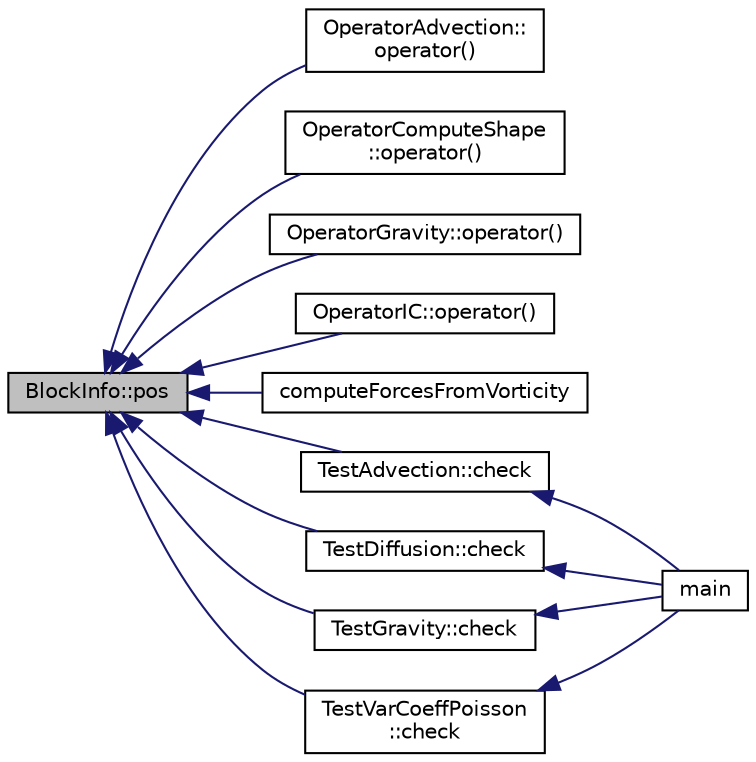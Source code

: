 digraph "BlockInfo::pos"
{
  edge [fontname="Helvetica",fontsize="10",labelfontname="Helvetica",labelfontsize="10"];
  node [fontname="Helvetica",fontsize="10",shape=record];
  rankdir="LR";
  Node1 [label="BlockInfo::pos",height=0.2,width=0.4,color="black", fillcolor="grey75", style="filled", fontcolor="black"];
  Node1 -> Node2 [dir="back",color="midnightblue",fontsize="10",style="solid",fontname="Helvetica"];
  Node2 [label="OperatorAdvection::\loperator()",height=0.2,width=0.4,color="black", fillcolor="white", style="filled",URL="$struct_operator_advection.html#a15dcc82744e11ed8f0a741e0143dbeac"];
  Node1 -> Node3 [dir="back",color="midnightblue",fontsize="10",style="solid",fontname="Helvetica"];
  Node3 [label="OperatorComputeShape\l::operator()",height=0.2,width=0.4,color="black", fillcolor="white", style="filled",URL="$struct_operator_compute_shape.html#af2aa4285819c392b00f63ccccb02b285"];
  Node1 -> Node4 [dir="back",color="midnightblue",fontsize="10",style="solid",fontname="Helvetica"];
  Node4 [label="OperatorGravity::operator()",height=0.2,width=0.4,color="black", fillcolor="white", style="filled",URL="$struct_operator_gravity.html#a7829a016bf4b27c2213493e363515c90"];
  Node1 -> Node5 [dir="back",color="midnightblue",fontsize="10",style="solid",fontname="Helvetica"];
  Node5 [label="OperatorIC::operator()",height=0.2,width=0.4,color="black", fillcolor="white", style="filled",URL="$struct_operator_i_c.html#adf547defe5168b4bb0181df741a71144"];
  Node1 -> Node6 [dir="back",color="midnightblue",fontsize="10",style="solid",fontname="Helvetica"];
  Node6 [label="computeForcesFromVorticity",height=0.2,width=0.4,color="black", fillcolor="white", style="filled",URL="$_process_operators_o_m_p_8h.html#a0aba540cff4fec3dfc8dac068e27bc18"];
  Node1 -> Node7 [dir="back",color="midnightblue",fontsize="10",style="solid",fontname="Helvetica"];
  Node7 [label="TestAdvection::check",height=0.2,width=0.4,color="black", fillcolor="white", style="filled",URL="$class_test_advection.html#ad7d9fcdc28671b17b2476f28882dbb74"];
  Node7 -> Node8 [dir="back",color="midnightblue",fontsize="10",style="solid",fontname="Helvetica"];
  Node8 [label="main",height=0.2,width=0.4,color="black", fillcolor="white", style="filled",URL="$main_test_8cpp.html#a217dbf8b442f20279ea00b898af96f52"];
  Node1 -> Node9 [dir="back",color="midnightblue",fontsize="10",style="solid",fontname="Helvetica"];
  Node9 [label="TestDiffusion::check",height=0.2,width=0.4,color="black", fillcolor="white", style="filled",URL="$class_test_diffusion.html#aab6a401e99cbc30769c37e4a5921fd37"];
  Node9 -> Node8 [dir="back",color="midnightblue",fontsize="10",style="solid",fontname="Helvetica"];
  Node1 -> Node10 [dir="back",color="midnightblue",fontsize="10",style="solid",fontname="Helvetica"];
  Node10 [label="TestGravity::check",height=0.2,width=0.4,color="black", fillcolor="white", style="filled",URL="$class_test_gravity.html#ad4f6213ca2e546f05284d991f7314ae7"];
  Node10 -> Node8 [dir="back",color="midnightblue",fontsize="10",style="solid",fontname="Helvetica"];
  Node1 -> Node11 [dir="back",color="midnightblue",fontsize="10",style="solid",fontname="Helvetica"];
  Node11 [label="TestVarCoeffPoisson\l::check",height=0.2,width=0.4,color="black", fillcolor="white", style="filled",URL="$class_test_var_coeff_poisson.html#aa41c73134edf54f8f22363077387f4d5"];
  Node11 -> Node8 [dir="back",color="midnightblue",fontsize="10",style="solid",fontname="Helvetica"];
}
